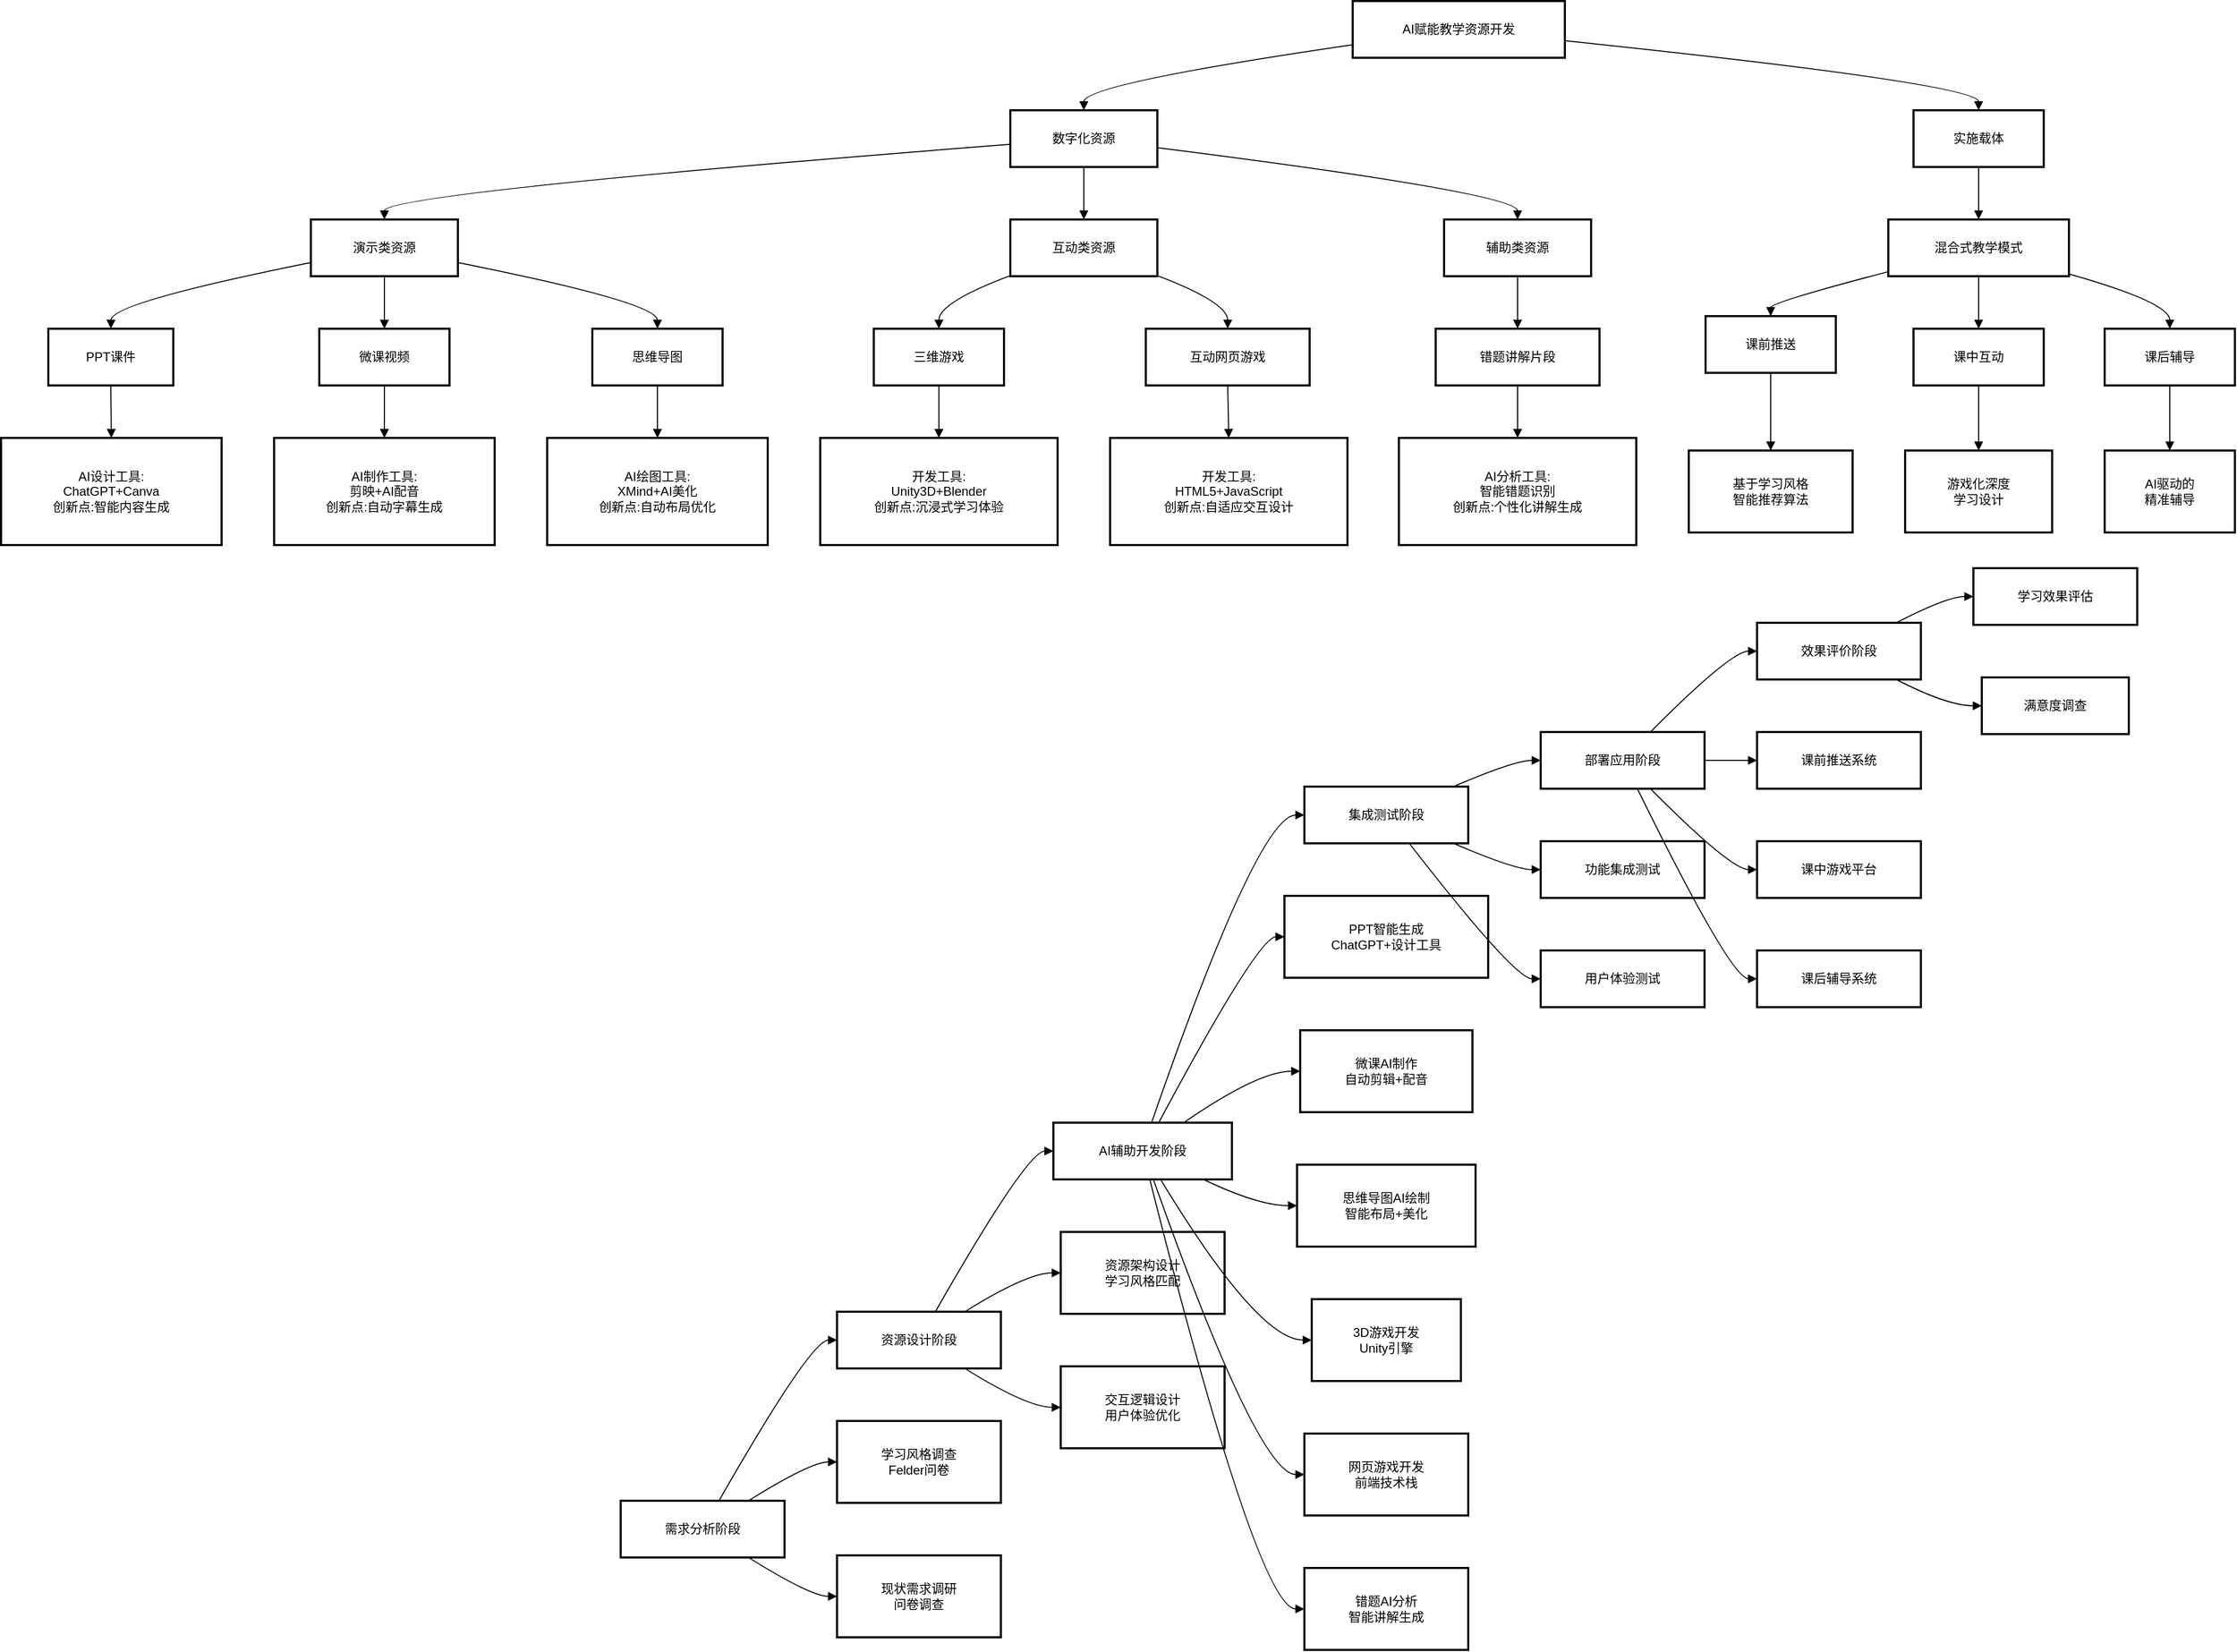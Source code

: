 <mxfile version="27.1.6">
  <diagram name="第 1 页" id="kQJKUuqS4Ksin98Rh07q">
    <mxGraphModel dx="1737" dy="1097" grid="1" gridSize="10" guides="1" tooltips="1" connect="1" arrows="1" fold="1" page="1" pageScale="1" pageWidth="827" pageHeight="1169" math="0" shadow="0">
      <root>
        <mxCell id="0" />
        <mxCell id="1" parent="0" />
        <mxCell id="5xMhifEgdWxYbfMhjSMp-1" value="AI赋能教学资源开发" style="whiteSpace=wrap;strokeWidth=2;" vertex="1" parent="1">
          <mxGeometry x="1307" y="20" width="202" height="54" as="geometry" />
        </mxCell>
        <mxCell id="5xMhifEgdWxYbfMhjSMp-2" value="数字化资源" style="whiteSpace=wrap;strokeWidth=2;" vertex="1" parent="1">
          <mxGeometry x="981" y="124" width="140" height="54" as="geometry" />
        </mxCell>
        <mxCell id="5xMhifEgdWxYbfMhjSMp-3" value="实施载体" style="whiteSpace=wrap;strokeWidth=2;" vertex="1" parent="1">
          <mxGeometry x="1841" y="124" width="124" height="54" as="geometry" />
        </mxCell>
        <mxCell id="5xMhifEgdWxYbfMhjSMp-4" value="演示类资源" style="whiteSpace=wrap;strokeWidth=2;" vertex="1" parent="1">
          <mxGeometry x="315" y="228" width="140" height="54" as="geometry" />
        </mxCell>
        <mxCell id="5xMhifEgdWxYbfMhjSMp-5" value="互动类资源" style="whiteSpace=wrap;strokeWidth=2;" vertex="1" parent="1">
          <mxGeometry x="981" y="228" width="140" height="54" as="geometry" />
        </mxCell>
        <mxCell id="5xMhifEgdWxYbfMhjSMp-6" value="辅助类资源" style="whiteSpace=wrap;strokeWidth=2;" vertex="1" parent="1">
          <mxGeometry x="1394" y="228" width="140" height="54" as="geometry" />
        </mxCell>
        <mxCell id="5xMhifEgdWxYbfMhjSMp-7" value="PPT课件" style="whiteSpace=wrap;strokeWidth=2;" vertex="1" parent="1">
          <mxGeometry x="65" y="332" width="119" height="54" as="geometry" />
        </mxCell>
        <mxCell id="5xMhifEgdWxYbfMhjSMp-8" value="微课视频" style="whiteSpace=wrap;strokeWidth=2;" vertex="1" parent="1">
          <mxGeometry x="323" y="332" width="124" height="54" as="geometry" />
        </mxCell>
        <mxCell id="5xMhifEgdWxYbfMhjSMp-9" value="思维导图" style="whiteSpace=wrap;strokeWidth=2;" vertex="1" parent="1">
          <mxGeometry x="583" y="332" width="124" height="54" as="geometry" />
        </mxCell>
        <mxCell id="5xMhifEgdWxYbfMhjSMp-10" value="三维游戏" style="whiteSpace=wrap;strokeWidth=2;" vertex="1" parent="1">
          <mxGeometry x="851" y="332" width="124" height="54" as="geometry" />
        </mxCell>
        <mxCell id="5xMhifEgdWxYbfMhjSMp-11" value="互动网页游戏" style="whiteSpace=wrap;strokeWidth=2;" vertex="1" parent="1">
          <mxGeometry x="1110" y="332" width="156" height="54" as="geometry" />
        </mxCell>
        <mxCell id="5xMhifEgdWxYbfMhjSMp-12" value="错题讲解片段" style="whiteSpace=wrap;strokeWidth=2;" vertex="1" parent="1">
          <mxGeometry x="1386" y="332" width="156" height="54" as="geometry" />
        </mxCell>
        <mxCell id="5xMhifEgdWxYbfMhjSMp-13" value="混合式教学模式" style="whiteSpace=wrap;strokeWidth=2;" vertex="1" parent="1">
          <mxGeometry x="1817" y="228" width="172" height="54" as="geometry" />
        </mxCell>
        <mxCell id="5xMhifEgdWxYbfMhjSMp-14" value="课前推送" style="whiteSpace=wrap;strokeWidth=2;" vertex="1" parent="1">
          <mxGeometry x="1643" y="320" width="124" height="54" as="geometry" />
        </mxCell>
        <mxCell id="5xMhifEgdWxYbfMhjSMp-15" value="课中互动" style="whiteSpace=wrap;strokeWidth=2;" vertex="1" parent="1">
          <mxGeometry x="1841" y="332" width="124" height="54" as="geometry" />
        </mxCell>
        <mxCell id="5xMhifEgdWxYbfMhjSMp-16" value="课后辅导" style="whiteSpace=wrap;strokeWidth=2;" vertex="1" parent="1">
          <mxGeometry x="2023" y="332" width="124" height="54" as="geometry" />
        </mxCell>
        <mxCell id="5xMhifEgdWxYbfMhjSMp-17" value="AI设计工具:&#xa;ChatGPT+Canva&#xa;创新点:智能内容生成" style="whiteSpace=wrap;strokeWidth=2;" vertex="1" parent="1">
          <mxGeometry x="20" y="436" width="210" height="102" as="geometry" />
        </mxCell>
        <mxCell id="5xMhifEgdWxYbfMhjSMp-18" value="AI制作工具:&#xa;剪映+AI配音&#xa;创新点:自动字幕生成" style="whiteSpace=wrap;strokeWidth=2;" vertex="1" parent="1">
          <mxGeometry x="280" y="436" width="210" height="102" as="geometry" />
        </mxCell>
        <mxCell id="5xMhifEgdWxYbfMhjSMp-19" value="AI绘图工具:&#xa;XMind+AI美化&#xa;创新点:自动布局优化" style="whiteSpace=wrap;strokeWidth=2;" vertex="1" parent="1">
          <mxGeometry x="540" y="436" width="210" height="102" as="geometry" />
        </mxCell>
        <mxCell id="5xMhifEgdWxYbfMhjSMp-20" value="开发工具:&#xa;Unity3D+Blender&#xa;创新点:沉浸式学习体验" style="whiteSpace=wrap;strokeWidth=2;" vertex="1" parent="1">
          <mxGeometry x="800" y="436" width="226" height="102" as="geometry" />
        </mxCell>
        <mxCell id="5xMhifEgdWxYbfMhjSMp-21" value="开发工具:&#xa;HTML5+JavaScript&#xa;创新点:自适应交互设计" style="whiteSpace=wrap;strokeWidth=2;" vertex="1" parent="1">
          <mxGeometry x="1076" y="436" width="226" height="102" as="geometry" />
        </mxCell>
        <mxCell id="5xMhifEgdWxYbfMhjSMp-22" value="AI分析工具:&#xa;智能错题识别&#xa;创新点:个性化讲解生成" style="whiteSpace=wrap;strokeWidth=2;" vertex="1" parent="1">
          <mxGeometry x="1351" y="436" width="226" height="102" as="geometry" />
        </mxCell>
        <mxCell id="5xMhifEgdWxYbfMhjSMp-23" value="基于学习风格&#xa;智能推荐算法" style="whiteSpace=wrap;strokeWidth=2;" vertex="1" parent="1">
          <mxGeometry x="1627" y="448" width="156" height="78" as="geometry" />
        </mxCell>
        <mxCell id="5xMhifEgdWxYbfMhjSMp-24" value="游戏化深度&#xa;学习设计" style="whiteSpace=wrap;strokeWidth=2;" vertex="1" parent="1">
          <mxGeometry x="1833" y="448" width="140" height="78" as="geometry" />
        </mxCell>
        <mxCell id="5xMhifEgdWxYbfMhjSMp-25" value="AI驱动的&#xa;精准辅导" style="whiteSpace=wrap;strokeWidth=2;" vertex="1" parent="1">
          <mxGeometry x="2023" y="448" width="124" height="78" as="geometry" />
        </mxCell>
        <mxCell id="5xMhifEgdWxYbfMhjSMp-26" value="" style="curved=1;startArrow=none;endArrow=block;exitX=0;exitY=0.77;entryX=0.5;entryY=0;rounded=0;" edge="1" parent="1" source="5xMhifEgdWxYbfMhjSMp-1" target="5xMhifEgdWxYbfMhjSMp-2">
          <mxGeometry relative="1" as="geometry">
            <Array as="points">
              <mxPoint x="1051" y="99" />
            </Array>
          </mxGeometry>
        </mxCell>
        <mxCell id="5xMhifEgdWxYbfMhjSMp-27" value="" style="curved=1;startArrow=none;endArrow=block;exitX=1;exitY=0.7;entryX=0.5;entryY=0;rounded=0;" edge="1" parent="1" source="5xMhifEgdWxYbfMhjSMp-1" target="5xMhifEgdWxYbfMhjSMp-3">
          <mxGeometry relative="1" as="geometry">
            <Array as="points">
              <mxPoint x="1903" y="99" />
            </Array>
          </mxGeometry>
        </mxCell>
        <mxCell id="5xMhifEgdWxYbfMhjSMp-28" value="" style="curved=1;startArrow=none;endArrow=block;exitX=0;exitY=0.6;entryX=0.5;entryY=0;rounded=0;" edge="1" parent="1" source="5xMhifEgdWxYbfMhjSMp-2" target="5xMhifEgdWxYbfMhjSMp-4">
          <mxGeometry relative="1" as="geometry">
            <Array as="points">
              <mxPoint x="385" y="203" />
            </Array>
          </mxGeometry>
        </mxCell>
        <mxCell id="5xMhifEgdWxYbfMhjSMp-29" value="" style="curved=1;startArrow=none;endArrow=block;exitX=0.5;exitY=1;entryX=0.5;entryY=0;rounded=0;" edge="1" parent="1" source="5xMhifEgdWxYbfMhjSMp-2" target="5xMhifEgdWxYbfMhjSMp-5">
          <mxGeometry relative="1" as="geometry">
            <Array as="points" />
          </mxGeometry>
        </mxCell>
        <mxCell id="5xMhifEgdWxYbfMhjSMp-30" value="" style="curved=1;startArrow=none;endArrow=block;exitX=1;exitY=0.66;entryX=0.5;entryY=0;rounded=0;" edge="1" parent="1" source="5xMhifEgdWxYbfMhjSMp-2" target="5xMhifEgdWxYbfMhjSMp-6">
          <mxGeometry relative="1" as="geometry">
            <Array as="points">
              <mxPoint x="1464" y="203" />
            </Array>
          </mxGeometry>
        </mxCell>
        <mxCell id="5xMhifEgdWxYbfMhjSMp-31" value="" style="curved=1;startArrow=none;endArrow=block;exitX=0;exitY=0.76;entryX=0.5;entryY=0;rounded=0;" edge="1" parent="1" source="5xMhifEgdWxYbfMhjSMp-4" target="5xMhifEgdWxYbfMhjSMp-7">
          <mxGeometry relative="1" as="geometry">
            <Array as="points">
              <mxPoint x="125" y="307" />
            </Array>
          </mxGeometry>
        </mxCell>
        <mxCell id="5xMhifEgdWxYbfMhjSMp-32" value="" style="curved=1;startArrow=none;endArrow=block;exitX=0.5;exitY=1;entryX=0.5;entryY=0;rounded=0;" edge="1" parent="1" source="5xMhifEgdWxYbfMhjSMp-4" target="5xMhifEgdWxYbfMhjSMp-8">
          <mxGeometry relative="1" as="geometry">
            <Array as="points" />
          </mxGeometry>
        </mxCell>
        <mxCell id="5xMhifEgdWxYbfMhjSMp-33" value="" style="curved=1;startArrow=none;endArrow=block;exitX=1;exitY=0.76;entryX=0.5;entryY=0;rounded=0;" edge="1" parent="1" source="5xMhifEgdWxYbfMhjSMp-4" target="5xMhifEgdWxYbfMhjSMp-9">
          <mxGeometry relative="1" as="geometry">
            <Array as="points">
              <mxPoint x="645" y="307" />
            </Array>
          </mxGeometry>
        </mxCell>
        <mxCell id="5xMhifEgdWxYbfMhjSMp-34" value="" style="curved=1;startArrow=none;endArrow=block;exitX=0;exitY=0.99;entryX=0.5;entryY=0;rounded=0;" edge="1" parent="1" source="5xMhifEgdWxYbfMhjSMp-5" target="5xMhifEgdWxYbfMhjSMp-10">
          <mxGeometry relative="1" as="geometry">
            <Array as="points">
              <mxPoint x="913" y="307" />
            </Array>
          </mxGeometry>
        </mxCell>
        <mxCell id="5xMhifEgdWxYbfMhjSMp-35" value="" style="curved=1;startArrow=none;endArrow=block;exitX=1;exitY=0.99;entryX=0.5;entryY=0;rounded=0;" edge="1" parent="1" source="5xMhifEgdWxYbfMhjSMp-5" target="5xMhifEgdWxYbfMhjSMp-11">
          <mxGeometry relative="1" as="geometry">
            <Array as="points">
              <mxPoint x="1188" y="307" />
            </Array>
          </mxGeometry>
        </mxCell>
        <mxCell id="5xMhifEgdWxYbfMhjSMp-36" value="" style="curved=1;startArrow=none;endArrow=block;exitX=0.5;exitY=1;entryX=0.5;entryY=0;rounded=0;" edge="1" parent="1" source="5xMhifEgdWxYbfMhjSMp-6" target="5xMhifEgdWxYbfMhjSMp-12">
          <mxGeometry relative="1" as="geometry">
            <Array as="points" />
          </mxGeometry>
        </mxCell>
        <mxCell id="5xMhifEgdWxYbfMhjSMp-37" value="" style="curved=1;startArrow=none;endArrow=block;exitX=0.5;exitY=1;entryX=0.5;entryY=0;rounded=0;" edge="1" parent="1" source="5xMhifEgdWxYbfMhjSMp-3" target="5xMhifEgdWxYbfMhjSMp-13">
          <mxGeometry relative="1" as="geometry">
            <Array as="points" />
          </mxGeometry>
        </mxCell>
        <mxCell id="5xMhifEgdWxYbfMhjSMp-38" value="" style="curved=1;startArrow=none;endArrow=block;exitX=0;exitY=0.92;entryX=0.5;entryY=0;rounded=0;" edge="1" parent="1" source="5xMhifEgdWxYbfMhjSMp-13" target="5xMhifEgdWxYbfMhjSMp-14">
          <mxGeometry relative="1" as="geometry">
            <Array as="points">
              <mxPoint x="1705" y="307" />
            </Array>
          </mxGeometry>
        </mxCell>
        <mxCell id="5xMhifEgdWxYbfMhjSMp-39" value="" style="curved=1;startArrow=none;endArrow=block;exitX=0.5;exitY=1;entryX=0.5;entryY=0;rounded=0;" edge="1" parent="1" source="5xMhifEgdWxYbfMhjSMp-13" target="5xMhifEgdWxYbfMhjSMp-15">
          <mxGeometry relative="1" as="geometry">
            <Array as="points" />
          </mxGeometry>
        </mxCell>
        <mxCell id="5xMhifEgdWxYbfMhjSMp-40" value="" style="curved=1;startArrow=none;endArrow=block;exitX=1;exitY=0.96;entryX=0.5;entryY=0;rounded=0;" edge="1" parent="1" source="5xMhifEgdWxYbfMhjSMp-13" target="5xMhifEgdWxYbfMhjSMp-16">
          <mxGeometry relative="1" as="geometry">
            <Array as="points">
              <mxPoint x="2085" y="307" />
            </Array>
          </mxGeometry>
        </mxCell>
        <mxCell id="5xMhifEgdWxYbfMhjSMp-41" value="" style="curved=1;startArrow=none;endArrow=block;exitX=0.5;exitY=1;entryX=0.5;entryY=0;rounded=0;" edge="1" parent="1" source="5xMhifEgdWxYbfMhjSMp-7" target="5xMhifEgdWxYbfMhjSMp-17">
          <mxGeometry relative="1" as="geometry">
            <Array as="points" />
          </mxGeometry>
        </mxCell>
        <mxCell id="5xMhifEgdWxYbfMhjSMp-42" value="" style="curved=1;startArrow=none;endArrow=block;exitX=0.5;exitY=1;entryX=0.5;entryY=0;rounded=0;" edge="1" parent="1" source="5xMhifEgdWxYbfMhjSMp-8" target="5xMhifEgdWxYbfMhjSMp-18">
          <mxGeometry relative="1" as="geometry">
            <Array as="points" />
          </mxGeometry>
        </mxCell>
        <mxCell id="5xMhifEgdWxYbfMhjSMp-43" value="" style="curved=1;startArrow=none;endArrow=block;exitX=0.5;exitY=1;entryX=0.5;entryY=0;rounded=0;" edge="1" parent="1" source="5xMhifEgdWxYbfMhjSMp-9" target="5xMhifEgdWxYbfMhjSMp-19">
          <mxGeometry relative="1" as="geometry">
            <Array as="points" />
          </mxGeometry>
        </mxCell>
        <mxCell id="5xMhifEgdWxYbfMhjSMp-44" value="" style="curved=1;startArrow=none;endArrow=block;exitX=0.5;exitY=1;entryX=0.5;entryY=0;rounded=0;" edge="1" parent="1" source="5xMhifEgdWxYbfMhjSMp-10" target="5xMhifEgdWxYbfMhjSMp-20">
          <mxGeometry relative="1" as="geometry">
            <Array as="points" />
          </mxGeometry>
        </mxCell>
        <mxCell id="5xMhifEgdWxYbfMhjSMp-45" value="" style="curved=1;startArrow=none;endArrow=block;exitX=0.5;exitY=1;entryX=0.5;entryY=0;rounded=0;" edge="1" parent="1" source="5xMhifEgdWxYbfMhjSMp-11" target="5xMhifEgdWxYbfMhjSMp-21">
          <mxGeometry relative="1" as="geometry">
            <Array as="points" />
          </mxGeometry>
        </mxCell>
        <mxCell id="5xMhifEgdWxYbfMhjSMp-46" value="" style="curved=1;startArrow=none;endArrow=block;exitX=0.5;exitY=1;entryX=0.5;entryY=0;rounded=0;" edge="1" parent="1" source="5xMhifEgdWxYbfMhjSMp-12" target="5xMhifEgdWxYbfMhjSMp-22">
          <mxGeometry relative="1" as="geometry">
            <Array as="points" />
          </mxGeometry>
        </mxCell>
        <mxCell id="5xMhifEgdWxYbfMhjSMp-47" value="" style="curved=1;startArrow=none;endArrow=block;exitX=0.5;exitY=1;entryX=0.5;entryY=0;rounded=0;" edge="1" parent="1" source="5xMhifEgdWxYbfMhjSMp-14" target="5xMhifEgdWxYbfMhjSMp-23">
          <mxGeometry relative="1" as="geometry">
            <Array as="points" />
          </mxGeometry>
        </mxCell>
        <mxCell id="5xMhifEgdWxYbfMhjSMp-48" value="" style="curved=1;startArrow=none;endArrow=block;exitX=0.5;exitY=1;entryX=0.5;entryY=0;rounded=0;" edge="1" parent="1" source="5xMhifEgdWxYbfMhjSMp-15" target="5xMhifEgdWxYbfMhjSMp-24">
          <mxGeometry relative="1" as="geometry">
            <Array as="points" />
          </mxGeometry>
        </mxCell>
        <mxCell id="5xMhifEgdWxYbfMhjSMp-49" value="" style="curved=1;startArrow=none;endArrow=block;exitX=0.5;exitY=1;entryX=0.5;entryY=0;rounded=0;" edge="1" parent="1" source="5xMhifEgdWxYbfMhjSMp-16" target="5xMhifEgdWxYbfMhjSMp-25">
          <mxGeometry relative="1" as="geometry">
            <Array as="points" />
          </mxGeometry>
        </mxCell>
        <mxCell id="5xMhifEgdWxYbfMhjSMp-50" value="需求分析阶段" style="whiteSpace=wrap;strokeWidth=2;" vertex="1" parent="1">
          <mxGeometry x="610" y="1448" width="156" height="54" as="geometry" />
        </mxCell>
        <mxCell id="5xMhifEgdWxYbfMhjSMp-51" value="资源设计阶段" style="whiteSpace=wrap;strokeWidth=2;" vertex="1" parent="1">
          <mxGeometry x="816" y="1268" width="156" height="54" as="geometry" />
        </mxCell>
        <mxCell id="5xMhifEgdWxYbfMhjSMp-52" value="AI辅助开发阶段" style="whiteSpace=wrap;strokeWidth=2;" vertex="1" parent="1">
          <mxGeometry x="1022" y="1088" width="170" height="54" as="geometry" />
        </mxCell>
        <mxCell id="5xMhifEgdWxYbfMhjSMp-53" value="集成测试阶段" style="whiteSpace=wrap;strokeWidth=2;" vertex="1" parent="1">
          <mxGeometry x="1261" y="768" width="156" height="54" as="geometry" />
        </mxCell>
        <mxCell id="5xMhifEgdWxYbfMhjSMp-54" value="部署应用阶段" style="whiteSpace=wrap;strokeWidth=2;" vertex="1" parent="1">
          <mxGeometry x="1486" y="716" width="156" height="54" as="geometry" />
        </mxCell>
        <mxCell id="5xMhifEgdWxYbfMhjSMp-55" value="效果评价阶段" style="whiteSpace=wrap;strokeWidth=2;" vertex="1" parent="1">
          <mxGeometry x="1692" y="612" width="156" height="54" as="geometry" />
        </mxCell>
        <mxCell id="5xMhifEgdWxYbfMhjSMp-56" value="学习风格调查&#xa;Felder问卷" style="whiteSpace=wrap;strokeWidth=2;" vertex="1" parent="1">
          <mxGeometry x="816" y="1372" width="156" height="78" as="geometry" />
        </mxCell>
        <mxCell id="5xMhifEgdWxYbfMhjSMp-57" value="现状需求调研&#xa;问卷调查" style="whiteSpace=wrap;strokeWidth=2;" vertex="1" parent="1">
          <mxGeometry x="816" y="1500" width="156" height="78" as="geometry" />
        </mxCell>
        <mxCell id="5xMhifEgdWxYbfMhjSMp-58" value="资源架构设计&#xa;学习风格匹配" style="whiteSpace=wrap;strokeWidth=2;" vertex="1" parent="1">
          <mxGeometry x="1029" y="1192" width="156" height="78" as="geometry" />
        </mxCell>
        <mxCell id="5xMhifEgdWxYbfMhjSMp-59" value="交互逻辑设计&#xa;用户体验优化" style="whiteSpace=wrap;strokeWidth=2;" vertex="1" parent="1">
          <mxGeometry x="1029" y="1320" width="156" height="78" as="geometry" />
        </mxCell>
        <mxCell id="5xMhifEgdWxYbfMhjSMp-60" value="PPT智能生成&#xa;ChatGPT+设计工具" style="whiteSpace=wrap;strokeWidth=2;" vertex="1" parent="1">
          <mxGeometry x="1242" y="872" width="194" height="78" as="geometry" />
        </mxCell>
        <mxCell id="5xMhifEgdWxYbfMhjSMp-61" value="微课AI制作&#xa;自动剪辑+配音" style="whiteSpace=wrap;strokeWidth=2;" vertex="1" parent="1">
          <mxGeometry x="1257" y="1000" width="164" height="78" as="geometry" />
        </mxCell>
        <mxCell id="5xMhifEgdWxYbfMhjSMp-62" value="思维导图AI绘制&#xa;智能布局+美化" style="whiteSpace=wrap;strokeWidth=2;" vertex="1" parent="1">
          <mxGeometry x="1254" y="1128" width="170" height="78" as="geometry" />
        </mxCell>
        <mxCell id="5xMhifEgdWxYbfMhjSMp-63" value="3D游戏开发&#xa;Unity引擎" style="whiteSpace=wrap;strokeWidth=2;" vertex="1" parent="1">
          <mxGeometry x="1268" y="1256" width="142" height="78" as="geometry" />
        </mxCell>
        <mxCell id="5xMhifEgdWxYbfMhjSMp-64" value="网页游戏开发&#xa;前端技术栈" style="whiteSpace=wrap;strokeWidth=2;" vertex="1" parent="1">
          <mxGeometry x="1261" y="1384" width="156" height="78" as="geometry" />
        </mxCell>
        <mxCell id="5xMhifEgdWxYbfMhjSMp-65" value="错题AI分析&#xa;智能讲解生成" style="whiteSpace=wrap;strokeWidth=2;" vertex="1" parent="1">
          <mxGeometry x="1261" y="1512" width="156" height="78" as="geometry" />
        </mxCell>
        <mxCell id="5xMhifEgdWxYbfMhjSMp-66" value="功能集成测试" style="whiteSpace=wrap;strokeWidth=2;" vertex="1" parent="1">
          <mxGeometry x="1486" y="820" width="156" height="54" as="geometry" />
        </mxCell>
        <mxCell id="5xMhifEgdWxYbfMhjSMp-67" value="用户体验测试" style="whiteSpace=wrap;strokeWidth=2;" vertex="1" parent="1">
          <mxGeometry x="1486" y="924" width="156" height="54" as="geometry" />
        </mxCell>
        <mxCell id="5xMhifEgdWxYbfMhjSMp-68" value="课前推送系统" style="whiteSpace=wrap;strokeWidth=2;" vertex="1" parent="1">
          <mxGeometry x="1692" y="716" width="156" height="54" as="geometry" />
        </mxCell>
        <mxCell id="5xMhifEgdWxYbfMhjSMp-69" value="课中游戏平台" style="whiteSpace=wrap;strokeWidth=2;" vertex="1" parent="1">
          <mxGeometry x="1692" y="820" width="156" height="54" as="geometry" />
        </mxCell>
        <mxCell id="5xMhifEgdWxYbfMhjSMp-70" value="课后辅导系统" style="whiteSpace=wrap;strokeWidth=2;" vertex="1" parent="1">
          <mxGeometry x="1692" y="924" width="156" height="54" as="geometry" />
        </mxCell>
        <mxCell id="5xMhifEgdWxYbfMhjSMp-71" value="学习效果评估" style="whiteSpace=wrap;strokeWidth=2;" vertex="1" parent="1">
          <mxGeometry x="1898" y="560" width="156" height="54" as="geometry" />
        </mxCell>
        <mxCell id="5xMhifEgdWxYbfMhjSMp-72" value="满意度调查" style="whiteSpace=wrap;strokeWidth=2;" vertex="1" parent="1">
          <mxGeometry x="1906" y="664" width="140" height="54" as="geometry" />
        </mxCell>
        <mxCell id="5xMhifEgdWxYbfMhjSMp-73" value="" style="curved=1;startArrow=none;endArrow=block;exitX=0.6;exitY=0;entryX=0;entryY=0.5;rounded=0;" edge="1" parent="1" source="5xMhifEgdWxYbfMhjSMp-50" target="5xMhifEgdWxYbfMhjSMp-51">
          <mxGeometry relative="1" as="geometry">
            <Array as="points">
              <mxPoint x="791" y="1295" />
            </Array>
          </mxGeometry>
        </mxCell>
        <mxCell id="5xMhifEgdWxYbfMhjSMp-74" value="" style="curved=1;startArrow=none;endArrow=block;exitX=0.6;exitY=0;entryX=0;entryY=0.5;rounded=0;" edge="1" parent="1" source="5xMhifEgdWxYbfMhjSMp-51" target="5xMhifEgdWxYbfMhjSMp-52">
          <mxGeometry relative="1" as="geometry">
            <Array as="points">
              <mxPoint x="997" y="1115" />
            </Array>
          </mxGeometry>
        </mxCell>
        <mxCell id="5xMhifEgdWxYbfMhjSMp-75" value="" style="curved=1;startArrow=none;endArrow=block;exitX=0.55;exitY=0;entryX=0;entryY=0.5;rounded=0;" edge="1" parent="1" source="5xMhifEgdWxYbfMhjSMp-52" target="5xMhifEgdWxYbfMhjSMp-53">
          <mxGeometry relative="1" as="geometry">
            <Array as="points">
              <mxPoint x="1217" y="795" />
            </Array>
          </mxGeometry>
        </mxCell>
        <mxCell id="5xMhifEgdWxYbfMhjSMp-76" value="" style="curved=1;startArrow=none;endArrow=block;exitX=0.91;exitY=0;entryX=0;entryY=0.5;rounded=0;" edge="1" parent="1" source="5xMhifEgdWxYbfMhjSMp-53" target="5xMhifEgdWxYbfMhjSMp-54">
          <mxGeometry relative="1" as="geometry">
            <Array as="points">
              <mxPoint x="1461" y="743" />
            </Array>
          </mxGeometry>
        </mxCell>
        <mxCell id="5xMhifEgdWxYbfMhjSMp-77" value="" style="curved=1;startArrow=none;endArrow=block;exitX=0.67;exitY=0;entryX=0;entryY=0.5;rounded=0;" edge="1" parent="1" source="5xMhifEgdWxYbfMhjSMp-54" target="5xMhifEgdWxYbfMhjSMp-55">
          <mxGeometry relative="1" as="geometry">
            <Array as="points">
              <mxPoint x="1667" y="639" />
            </Array>
          </mxGeometry>
        </mxCell>
        <mxCell id="5xMhifEgdWxYbfMhjSMp-78" value="" style="curved=1;startArrow=none;endArrow=block;exitX=0.78;exitY=0;entryX=0;entryY=0.5;rounded=0;" edge="1" parent="1" source="5xMhifEgdWxYbfMhjSMp-50" target="5xMhifEgdWxYbfMhjSMp-56">
          <mxGeometry relative="1" as="geometry">
            <Array as="points">
              <mxPoint x="791" y="1411" />
            </Array>
          </mxGeometry>
        </mxCell>
        <mxCell id="5xMhifEgdWxYbfMhjSMp-79" value="" style="curved=1;startArrow=none;endArrow=block;exitX=0.78;exitY=1;entryX=0;entryY=0.5;rounded=0;" edge="1" parent="1" source="5xMhifEgdWxYbfMhjSMp-50" target="5xMhifEgdWxYbfMhjSMp-57">
          <mxGeometry relative="1" as="geometry">
            <Array as="points">
              <mxPoint x="791" y="1539" />
            </Array>
          </mxGeometry>
        </mxCell>
        <mxCell id="5xMhifEgdWxYbfMhjSMp-80" value="" style="curved=1;startArrow=none;endArrow=block;exitX=0.78;exitY=0;entryX=0;entryY=0.5;rounded=0;" edge="1" parent="1" source="5xMhifEgdWxYbfMhjSMp-51" target="5xMhifEgdWxYbfMhjSMp-58">
          <mxGeometry relative="1" as="geometry">
            <Array as="points">
              <mxPoint x="997" y="1231" />
            </Array>
          </mxGeometry>
        </mxCell>
        <mxCell id="5xMhifEgdWxYbfMhjSMp-81" value="" style="curved=1;startArrow=none;endArrow=block;exitX=0.78;exitY=1;entryX=0;entryY=0.5;rounded=0;" edge="1" parent="1" source="5xMhifEgdWxYbfMhjSMp-51" target="5xMhifEgdWxYbfMhjSMp-59">
          <mxGeometry relative="1" as="geometry">
            <Array as="points">
              <mxPoint x="997" y="1359" />
            </Array>
          </mxGeometry>
        </mxCell>
        <mxCell id="5xMhifEgdWxYbfMhjSMp-82" value="" style="curved=1;startArrow=none;endArrow=block;exitX=0.59;exitY=0;entryX=0;entryY=0.5;rounded=0;" edge="1" parent="1" source="5xMhifEgdWxYbfMhjSMp-52" target="5xMhifEgdWxYbfMhjSMp-60">
          <mxGeometry relative="1" as="geometry">
            <Array as="points">
              <mxPoint x="1217" y="911" />
            </Array>
          </mxGeometry>
        </mxCell>
        <mxCell id="5xMhifEgdWxYbfMhjSMp-83" value="" style="curved=1;startArrow=none;endArrow=block;exitX=0.73;exitY=0;entryX=0;entryY=0.5;rounded=0;" edge="1" parent="1" source="5xMhifEgdWxYbfMhjSMp-52" target="5xMhifEgdWxYbfMhjSMp-61">
          <mxGeometry relative="1" as="geometry">
            <Array as="points">
              <mxPoint x="1217" y="1039" />
            </Array>
          </mxGeometry>
        </mxCell>
        <mxCell id="5xMhifEgdWxYbfMhjSMp-84" value="" style="curved=1;startArrow=none;endArrow=block;exitX=0.84;exitY=1;entryX=0;entryY=0.5;rounded=0;" edge="1" parent="1" source="5xMhifEgdWxYbfMhjSMp-52" target="5xMhifEgdWxYbfMhjSMp-62">
          <mxGeometry relative="1" as="geometry">
            <Array as="points">
              <mxPoint x="1217" y="1167" />
            </Array>
          </mxGeometry>
        </mxCell>
        <mxCell id="5xMhifEgdWxYbfMhjSMp-85" value="" style="curved=1;startArrow=none;endArrow=block;exitX=0.6;exitY=1;entryX=0;entryY=0.5;rounded=0;" edge="1" parent="1" source="5xMhifEgdWxYbfMhjSMp-52" target="5xMhifEgdWxYbfMhjSMp-63">
          <mxGeometry relative="1" as="geometry">
            <Array as="points">
              <mxPoint x="1217" y="1295" />
            </Array>
          </mxGeometry>
        </mxCell>
        <mxCell id="5xMhifEgdWxYbfMhjSMp-86" value="" style="curved=1;startArrow=none;endArrow=block;exitX=0.56;exitY=1;entryX=0;entryY=0.5;rounded=0;" edge="1" parent="1" source="5xMhifEgdWxYbfMhjSMp-52" target="5xMhifEgdWxYbfMhjSMp-64">
          <mxGeometry relative="1" as="geometry">
            <Array as="points">
              <mxPoint x="1217" y="1423" />
            </Array>
          </mxGeometry>
        </mxCell>
        <mxCell id="5xMhifEgdWxYbfMhjSMp-87" value="" style="curved=1;startArrow=none;endArrow=block;exitX=0.54;exitY=1;entryX=0;entryY=0.5;rounded=0;" edge="1" parent="1" source="5xMhifEgdWxYbfMhjSMp-52" target="5xMhifEgdWxYbfMhjSMp-65">
          <mxGeometry relative="1" as="geometry">
            <Array as="points">
              <mxPoint x="1217" y="1551" />
            </Array>
          </mxGeometry>
        </mxCell>
        <mxCell id="5xMhifEgdWxYbfMhjSMp-88" value="" style="curved=1;startArrow=none;endArrow=block;exitX=0.91;exitY=1;entryX=0;entryY=0.5;rounded=0;" edge="1" parent="1" source="5xMhifEgdWxYbfMhjSMp-53" target="5xMhifEgdWxYbfMhjSMp-66">
          <mxGeometry relative="1" as="geometry">
            <Array as="points">
              <mxPoint x="1461" y="847" />
            </Array>
          </mxGeometry>
        </mxCell>
        <mxCell id="5xMhifEgdWxYbfMhjSMp-89" value="" style="curved=1;startArrow=none;endArrow=block;exitX=0.64;exitY=1;entryX=0;entryY=0.5;rounded=0;" edge="1" parent="1" source="5xMhifEgdWxYbfMhjSMp-53" target="5xMhifEgdWxYbfMhjSMp-67">
          <mxGeometry relative="1" as="geometry">
            <Array as="points">
              <mxPoint x="1461" y="951" />
            </Array>
          </mxGeometry>
        </mxCell>
        <mxCell id="5xMhifEgdWxYbfMhjSMp-90" value="" style="curved=1;startArrow=none;endArrow=block;exitX=1;exitY=0.5;entryX=0;entryY=0.5;rounded=0;" edge="1" parent="1" source="5xMhifEgdWxYbfMhjSMp-54" target="5xMhifEgdWxYbfMhjSMp-68">
          <mxGeometry relative="1" as="geometry">
            <Array as="points" />
          </mxGeometry>
        </mxCell>
        <mxCell id="5xMhifEgdWxYbfMhjSMp-91" value="" style="curved=1;startArrow=none;endArrow=block;exitX=0.67;exitY=1;entryX=0;entryY=0.5;rounded=0;" edge="1" parent="1" source="5xMhifEgdWxYbfMhjSMp-54" target="5xMhifEgdWxYbfMhjSMp-69">
          <mxGeometry relative="1" as="geometry">
            <Array as="points">
              <mxPoint x="1667" y="847" />
            </Array>
          </mxGeometry>
        </mxCell>
        <mxCell id="5xMhifEgdWxYbfMhjSMp-92" value="" style="curved=1;startArrow=none;endArrow=block;exitX=0.59;exitY=1;entryX=0;entryY=0.5;rounded=0;" edge="1" parent="1" source="5xMhifEgdWxYbfMhjSMp-54" target="5xMhifEgdWxYbfMhjSMp-70">
          <mxGeometry relative="1" as="geometry">
            <Array as="points">
              <mxPoint x="1667" y="951" />
            </Array>
          </mxGeometry>
        </mxCell>
        <mxCell id="5xMhifEgdWxYbfMhjSMp-93" value="" style="curved=1;startArrow=none;endArrow=block;exitX=0.85;exitY=0;entryX=0;entryY=0.5;rounded=0;" edge="1" parent="1" source="5xMhifEgdWxYbfMhjSMp-55" target="5xMhifEgdWxYbfMhjSMp-71">
          <mxGeometry relative="1" as="geometry">
            <Array as="points">
              <mxPoint x="1873" y="587" />
            </Array>
          </mxGeometry>
        </mxCell>
        <mxCell id="5xMhifEgdWxYbfMhjSMp-94" value="" style="curved=1;startArrow=none;endArrow=block;exitX=0.85;exitY=1;entryX=0;entryY=0.5;rounded=0;" edge="1" parent="1" source="5xMhifEgdWxYbfMhjSMp-55" target="5xMhifEgdWxYbfMhjSMp-72">
          <mxGeometry relative="1" as="geometry">
            <Array as="points">
              <mxPoint x="1873" y="691" />
            </Array>
          </mxGeometry>
        </mxCell>
      </root>
    </mxGraphModel>
  </diagram>
</mxfile>
